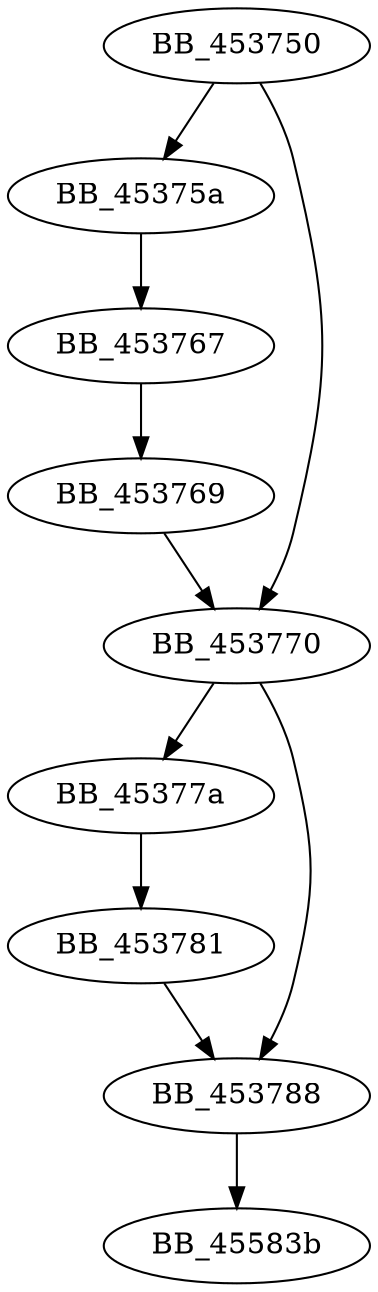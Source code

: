 DiGraph sub_453750{
BB_453750->BB_45375a
BB_453750->BB_453770
BB_45375a->BB_453767
BB_453767->BB_453769
BB_453769->BB_453770
BB_453770->BB_45377a
BB_453770->BB_453788
BB_45377a->BB_453781
BB_453781->BB_453788
BB_453788->BB_45583b
}
